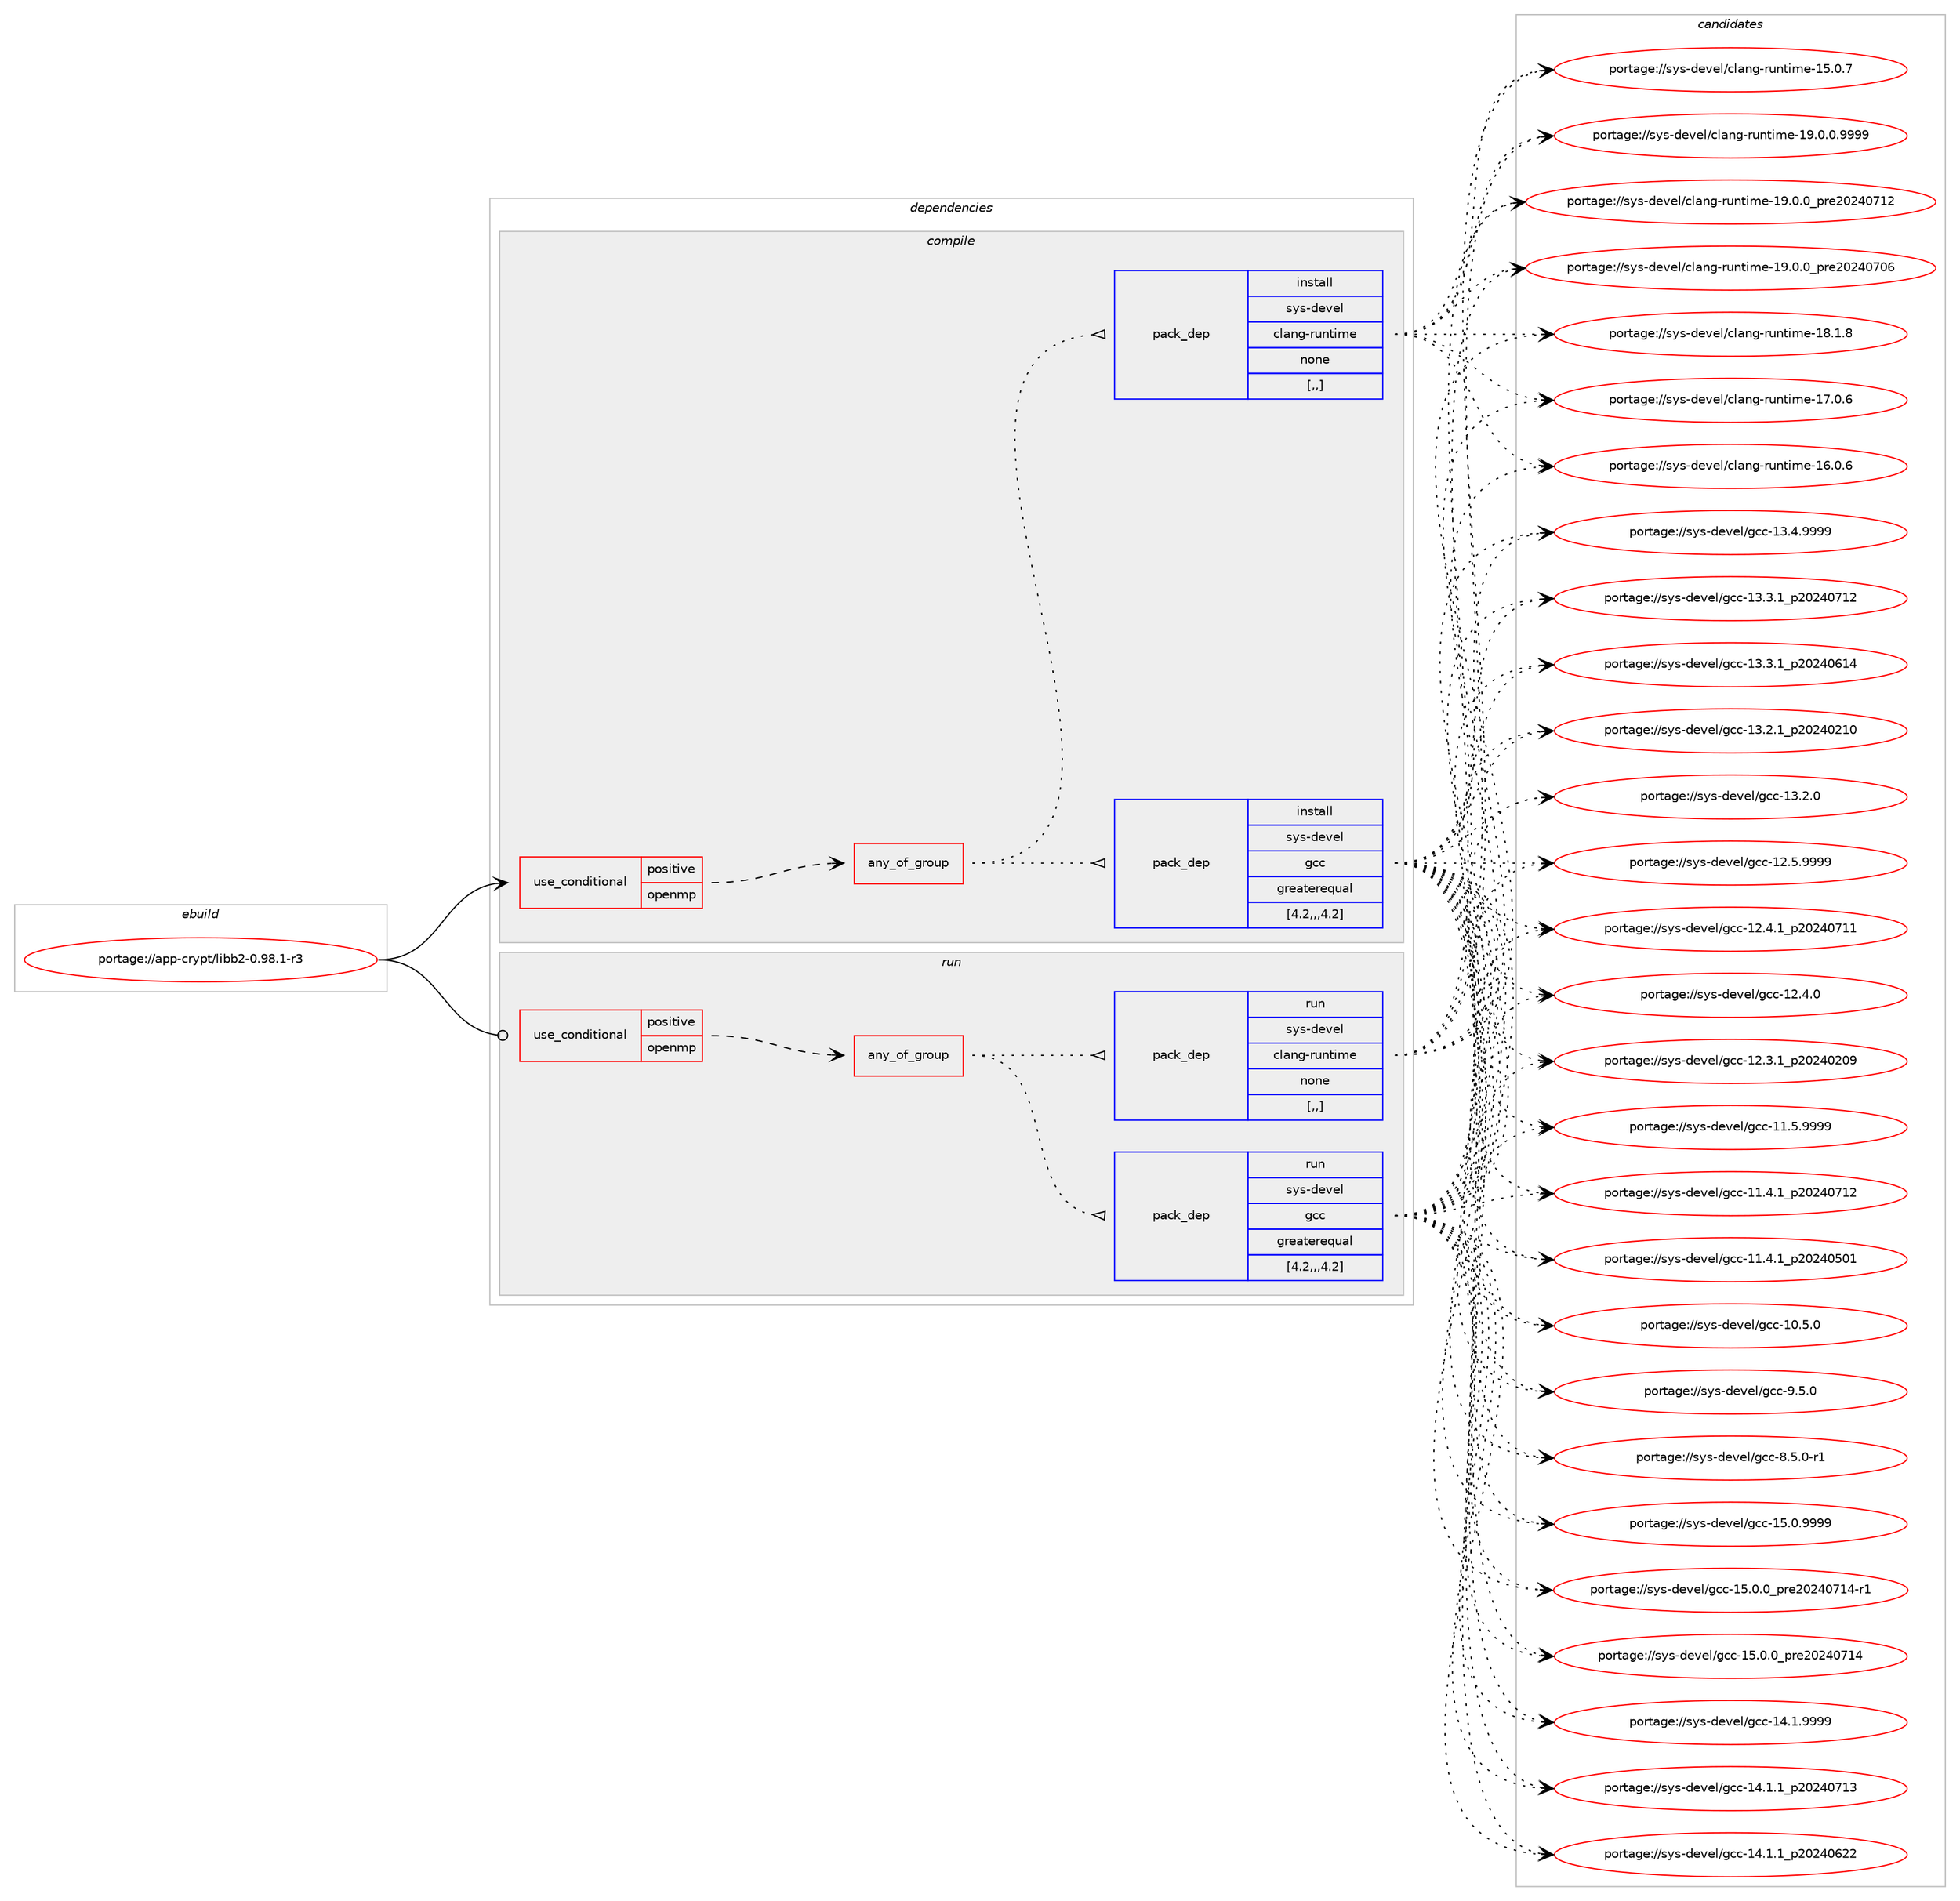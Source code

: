 digraph prolog {

# *************
# Graph options
# *************

newrank=true;
concentrate=true;
compound=true;
graph [rankdir=LR,fontname=Helvetica,fontsize=10,ranksep=1.5];#, ranksep=2.5, nodesep=0.2];
edge  [arrowhead=vee];
node  [fontname=Helvetica,fontsize=10];

# **********
# The ebuild
# **********

subgraph cluster_leftcol {
color=gray;
label=<<i>ebuild</i>>;
id [label="portage://app-crypt/libb2-0.98.1-r3", color=red, width=4, href="../app-crypt/libb2-0.98.1-r3.svg"];
}

# ****************
# The dependencies
# ****************

subgraph cluster_midcol {
color=gray;
label=<<i>dependencies</i>>;
subgraph cluster_compile {
fillcolor="#eeeeee";
style=filled;
label=<<i>compile</i>>;
subgraph cond3541 {
dependency13342 [label=<<TABLE BORDER="0" CELLBORDER="1" CELLSPACING="0" CELLPADDING="4"><TR><TD ROWSPAN="3" CELLPADDING="10">use_conditional</TD></TR><TR><TD>positive</TD></TR><TR><TD>openmp</TD></TR></TABLE>>, shape=none, color=red];
subgraph any76 {
dependency13343 [label=<<TABLE BORDER="0" CELLBORDER="1" CELLSPACING="0" CELLPADDING="4"><TR><TD CELLPADDING="10">any_of_group</TD></TR></TABLE>>, shape=none, color=red];subgraph pack9723 {
dependency13344 [label=<<TABLE BORDER="0" CELLBORDER="1" CELLSPACING="0" CELLPADDING="4" WIDTH="220"><TR><TD ROWSPAN="6" CELLPADDING="30">pack_dep</TD></TR><TR><TD WIDTH="110">install</TD></TR><TR><TD>sys-devel</TD></TR><TR><TD>gcc</TD></TR><TR><TD>greaterequal</TD></TR><TR><TD>[4.2,,,4.2]</TD></TR></TABLE>>, shape=none, color=blue];
}
dependency13343:e -> dependency13344:w [weight=20,style="dotted",arrowhead="oinv"];
subgraph pack9724 {
dependency13345 [label=<<TABLE BORDER="0" CELLBORDER="1" CELLSPACING="0" CELLPADDING="4" WIDTH="220"><TR><TD ROWSPAN="6" CELLPADDING="30">pack_dep</TD></TR><TR><TD WIDTH="110">install</TD></TR><TR><TD>sys-devel</TD></TR><TR><TD>clang-runtime</TD></TR><TR><TD>none</TD></TR><TR><TD>[,,]</TD></TR></TABLE>>, shape=none, color=blue];
}
dependency13343:e -> dependency13345:w [weight=20,style="dotted",arrowhead="oinv"];
}
dependency13342:e -> dependency13343:w [weight=20,style="dashed",arrowhead="vee"];
}
id:e -> dependency13342:w [weight=20,style="solid",arrowhead="vee"];
}
subgraph cluster_compileandrun {
fillcolor="#eeeeee";
style=filled;
label=<<i>compile and run</i>>;
}
subgraph cluster_run {
fillcolor="#eeeeee";
style=filled;
label=<<i>run</i>>;
subgraph cond3542 {
dependency13346 [label=<<TABLE BORDER="0" CELLBORDER="1" CELLSPACING="0" CELLPADDING="4"><TR><TD ROWSPAN="3" CELLPADDING="10">use_conditional</TD></TR><TR><TD>positive</TD></TR><TR><TD>openmp</TD></TR></TABLE>>, shape=none, color=red];
subgraph any77 {
dependency13347 [label=<<TABLE BORDER="0" CELLBORDER="1" CELLSPACING="0" CELLPADDING="4"><TR><TD CELLPADDING="10">any_of_group</TD></TR></TABLE>>, shape=none, color=red];subgraph pack9725 {
dependency13348 [label=<<TABLE BORDER="0" CELLBORDER="1" CELLSPACING="0" CELLPADDING="4" WIDTH="220"><TR><TD ROWSPAN="6" CELLPADDING="30">pack_dep</TD></TR><TR><TD WIDTH="110">run</TD></TR><TR><TD>sys-devel</TD></TR><TR><TD>gcc</TD></TR><TR><TD>greaterequal</TD></TR><TR><TD>[4.2,,,4.2]</TD></TR></TABLE>>, shape=none, color=blue];
}
dependency13347:e -> dependency13348:w [weight=20,style="dotted",arrowhead="oinv"];
subgraph pack9726 {
dependency13349 [label=<<TABLE BORDER="0" CELLBORDER="1" CELLSPACING="0" CELLPADDING="4" WIDTH="220"><TR><TD ROWSPAN="6" CELLPADDING="30">pack_dep</TD></TR><TR><TD WIDTH="110">run</TD></TR><TR><TD>sys-devel</TD></TR><TR><TD>clang-runtime</TD></TR><TR><TD>none</TD></TR><TR><TD>[,,]</TD></TR></TABLE>>, shape=none, color=blue];
}
dependency13347:e -> dependency13349:w [weight=20,style="dotted",arrowhead="oinv"];
}
dependency13346:e -> dependency13347:w [weight=20,style="dashed",arrowhead="vee"];
}
id:e -> dependency13346:w [weight=20,style="solid",arrowhead="odot"];
}
}

# **************
# The candidates
# **************

subgraph cluster_choices {
rank=same;
color=gray;
label=<<i>candidates</i>>;

subgraph choice9723 {
color=black;
nodesep=1;
choice1151211154510010111810110847103999945495346484657575757 [label="portage://sys-devel/gcc-15.0.9999", color=red, width=4,href="../sys-devel/gcc-15.0.9999.svg"];
choice11512111545100101118101108471039999454953464846489511211410150485052485549524511449 [label="portage://sys-devel/gcc-15.0.0_pre20240714-r1", color=red, width=4,href="../sys-devel/gcc-15.0.0_pre20240714-r1.svg"];
choice1151211154510010111810110847103999945495346484648951121141015048505248554952 [label="portage://sys-devel/gcc-15.0.0_pre20240714", color=red, width=4,href="../sys-devel/gcc-15.0.0_pre20240714.svg"];
choice1151211154510010111810110847103999945495246494657575757 [label="portage://sys-devel/gcc-14.1.9999", color=red, width=4,href="../sys-devel/gcc-14.1.9999.svg"];
choice1151211154510010111810110847103999945495246494649951125048505248554951 [label="portage://sys-devel/gcc-14.1.1_p20240713", color=red, width=4,href="../sys-devel/gcc-14.1.1_p20240713.svg"];
choice1151211154510010111810110847103999945495246494649951125048505248545050 [label="portage://sys-devel/gcc-14.1.1_p20240622", color=red, width=4,href="../sys-devel/gcc-14.1.1_p20240622.svg"];
choice1151211154510010111810110847103999945495146524657575757 [label="portage://sys-devel/gcc-13.4.9999", color=red, width=4,href="../sys-devel/gcc-13.4.9999.svg"];
choice1151211154510010111810110847103999945495146514649951125048505248554950 [label="portage://sys-devel/gcc-13.3.1_p20240712", color=red, width=4,href="../sys-devel/gcc-13.3.1_p20240712.svg"];
choice1151211154510010111810110847103999945495146514649951125048505248544952 [label="portage://sys-devel/gcc-13.3.1_p20240614", color=red, width=4,href="../sys-devel/gcc-13.3.1_p20240614.svg"];
choice1151211154510010111810110847103999945495146504649951125048505248504948 [label="portage://sys-devel/gcc-13.2.1_p20240210", color=red, width=4,href="../sys-devel/gcc-13.2.1_p20240210.svg"];
choice1151211154510010111810110847103999945495146504648 [label="portage://sys-devel/gcc-13.2.0", color=red, width=4,href="../sys-devel/gcc-13.2.0.svg"];
choice1151211154510010111810110847103999945495046534657575757 [label="portage://sys-devel/gcc-12.5.9999", color=red, width=4,href="../sys-devel/gcc-12.5.9999.svg"];
choice1151211154510010111810110847103999945495046524649951125048505248554949 [label="portage://sys-devel/gcc-12.4.1_p20240711", color=red, width=4,href="../sys-devel/gcc-12.4.1_p20240711.svg"];
choice1151211154510010111810110847103999945495046524648 [label="portage://sys-devel/gcc-12.4.0", color=red, width=4,href="../sys-devel/gcc-12.4.0.svg"];
choice1151211154510010111810110847103999945495046514649951125048505248504857 [label="portage://sys-devel/gcc-12.3.1_p20240209", color=red, width=4,href="../sys-devel/gcc-12.3.1_p20240209.svg"];
choice1151211154510010111810110847103999945494946534657575757 [label="portage://sys-devel/gcc-11.5.9999", color=red, width=4,href="../sys-devel/gcc-11.5.9999.svg"];
choice1151211154510010111810110847103999945494946524649951125048505248554950 [label="portage://sys-devel/gcc-11.4.1_p20240712", color=red, width=4,href="../sys-devel/gcc-11.4.1_p20240712.svg"];
choice1151211154510010111810110847103999945494946524649951125048505248534849 [label="portage://sys-devel/gcc-11.4.1_p20240501", color=red, width=4,href="../sys-devel/gcc-11.4.1_p20240501.svg"];
choice1151211154510010111810110847103999945494846534648 [label="portage://sys-devel/gcc-10.5.0", color=red, width=4,href="../sys-devel/gcc-10.5.0.svg"];
choice11512111545100101118101108471039999455746534648 [label="portage://sys-devel/gcc-9.5.0", color=red, width=4,href="../sys-devel/gcc-9.5.0.svg"];
choice115121115451001011181011084710399994556465346484511449 [label="portage://sys-devel/gcc-8.5.0-r1", color=red, width=4,href="../sys-devel/gcc-8.5.0-r1.svg"];
dependency13344:e -> choice1151211154510010111810110847103999945495346484657575757:w [style=dotted,weight="100"];
dependency13344:e -> choice11512111545100101118101108471039999454953464846489511211410150485052485549524511449:w [style=dotted,weight="100"];
dependency13344:e -> choice1151211154510010111810110847103999945495346484648951121141015048505248554952:w [style=dotted,weight="100"];
dependency13344:e -> choice1151211154510010111810110847103999945495246494657575757:w [style=dotted,weight="100"];
dependency13344:e -> choice1151211154510010111810110847103999945495246494649951125048505248554951:w [style=dotted,weight="100"];
dependency13344:e -> choice1151211154510010111810110847103999945495246494649951125048505248545050:w [style=dotted,weight="100"];
dependency13344:e -> choice1151211154510010111810110847103999945495146524657575757:w [style=dotted,weight="100"];
dependency13344:e -> choice1151211154510010111810110847103999945495146514649951125048505248554950:w [style=dotted,weight="100"];
dependency13344:e -> choice1151211154510010111810110847103999945495146514649951125048505248544952:w [style=dotted,weight="100"];
dependency13344:e -> choice1151211154510010111810110847103999945495146504649951125048505248504948:w [style=dotted,weight="100"];
dependency13344:e -> choice1151211154510010111810110847103999945495146504648:w [style=dotted,weight="100"];
dependency13344:e -> choice1151211154510010111810110847103999945495046534657575757:w [style=dotted,weight="100"];
dependency13344:e -> choice1151211154510010111810110847103999945495046524649951125048505248554949:w [style=dotted,weight="100"];
dependency13344:e -> choice1151211154510010111810110847103999945495046524648:w [style=dotted,weight="100"];
dependency13344:e -> choice1151211154510010111810110847103999945495046514649951125048505248504857:w [style=dotted,weight="100"];
dependency13344:e -> choice1151211154510010111810110847103999945494946534657575757:w [style=dotted,weight="100"];
dependency13344:e -> choice1151211154510010111810110847103999945494946524649951125048505248554950:w [style=dotted,weight="100"];
dependency13344:e -> choice1151211154510010111810110847103999945494946524649951125048505248534849:w [style=dotted,weight="100"];
dependency13344:e -> choice1151211154510010111810110847103999945494846534648:w [style=dotted,weight="100"];
dependency13344:e -> choice11512111545100101118101108471039999455746534648:w [style=dotted,weight="100"];
dependency13344:e -> choice115121115451001011181011084710399994556465346484511449:w [style=dotted,weight="100"];
}
subgraph choice9724 {
color=black;
nodesep=1;
choice1151211154510010111810110847991089711010345114117110116105109101454957464846484657575757 [label="portage://sys-devel/clang-runtime-19.0.0.9999", color=red, width=4,href="../sys-devel/clang-runtime-19.0.0.9999.svg"];
choice115121115451001011181011084799108971101034511411711011610510910145495746484648951121141015048505248554950 [label="portage://sys-devel/clang-runtime-19.0.0_pre20240712", color=red, width=4,href="../sys-devel/clang-runtime-19.0.0_pre20240712.svg"];
choice115121115451001011181011084799108971101034511411711011610510910145495746484648951121141015048505248554854 [label="portage://sys-devel/clang-runtime-19.0.0_pre20240706", color=red, width=4,href="../sys-devel/clang-runtime-19.0.0_pre20240706.svg"];
choice115121115451001011181011084799108971101034511411711011610510910145495646494656 [label="portage://sys-devel/clang-runtime-18.1.8", color=red, width=4,href="../sys-devel/clang-runtime-18.1.8.svg"];
choice115121115451001011181011084799108971101034511411711011610510910145495546484654 [label="portage://sys-devel/clang-runtime-17.0.6", color=red, width=4,href="../sys-devel/clang-runtime-17.0.6.svg"];
choice115121115451001011181011084799108971101034511411711011610510910145495446484654 [label="portage://sys-devel/clang-runtime-16.0.6", color=red, width=4,href="../sys-devel/clang-runtime-16.0.6.svg"];
choice115121115451001011181011084799108971101034511411711011610510910145495346484655 [label="portage://sys-devel/clang-runtime-15.0.7", color=red, width=4,href="../sys-devel/clang-runtime-15.0.7.svg"];
dependency13345:e -> choice1151211154510010111810110847991089711010345114117110116105109101454957464846484657575757:w [style=dotted,weight="100"];
dependency13345:e -> choice115121115451001011181011084799108971101034511411711011610510910145495746484648951121141015048505248554950:w [style=dotted,weight="100"];
dependency13345:e -> choice115121115451001011181011084799108971101034511411711011610510910145495746484648951121141015048505248554854:w [style=dotted,weight="100"];
dependency13345:e -> choice115121115451001011181011084799108971101034511411711011610510910145495646494656:w [style=dotted,weight="100"];
dependency13345:e -> choice115121115451001011181011084799108971101034511411711011610510910145495546484654:w [style=dotted,weight="100"];
dependency13345:e -> choice115121115451001011181011084799108971101034511411711011610510910145495446484654:w [style=dotted,weight="100"];
dependency13345:e -> choice115121115451001011181011084799108971101034511411711011610510910145495346484655:w [style=dotted,weight="100"];
}
subgraph choice9725 {
color=black;
nodesep=1;
choice1151211154510010111810110847103999945495346484657575757 [label="portage://sys-devel/gcc-15.0.9999", color=red, width=4,href="../sys-devel/gcc-15.0.9999.svg"];
choice11512111545100101118101108471039999454953464846489511211410150485052485549524511449 [label="portage://sys-devel/gcc-15.0.0_pre20240714-r1", color=red, width=4,href="../sys-devel/gcc-15.0.0_pre20240714-r1.svg"];
choice1151211154510010111810110847103999945495346484648951121141015048505248554952 [label="portage://sys-devel/gcc-15.0.0_pre20240714", color=red, width=4,href="../sys-devel/gcc-15.0.0_pre20240714.svg"];
choice1151211154510010111810110847103999945495246494657575757 [label="portage://sys-devel/gcc-14.1.9999", color=red, width=4,href="../sys-devel/gcc-14.1.9999.svg"];
choice1151211154510010111810110847103999945495246494649951125048505248554951 [label="portage://sys-devel/gcc-14.1.1_p20240713", color=red, width=4,href="../sys-devel/gcc-14.1.1_p20240713.svg"];
choice1151211154510010111810110847103999945495246494649951125048505248545050 [label="portage://sys-devel/gcc-14.1.1_p20240622", color=red, width=4,href="../sys-devel/gcc-14.1.1_p20240622.svg"];
choice1151211154510010111810110847103999945495146524657575757 [label="portage://sys-devel/gcc-13.4.9999", color=red, width=4,href="../sys-devel/gcc-13.4.9999.svg"];
choice1151211154510010111810110847103999945495146514649951125048505248554950 [label="portage://sys-devel/gcc-13.3.1_p20240712", color=red, width=4,href="../sys-devel/gcc-13.3.1_p20240712.svg"];
choice1151211154510010111810110847103999945495146514649951125048505248544952 [label="portage://sys-devel/gcc-13.3.1_p20240614", color=red, width=4,href="../sys-devel/gcc-13.3.1_p20240614.svg"];
choice1151211154510010111810110847103999945495146504649951125048505248504948 [label="portage://sys-devel/gcc-13.2.1_p20240210", color=red, width=4,href="../sys-devel/gcc-13.2.1_p20240210.svg"];
choice1151211154510010111810110847103999945495146504648 [label="portage://sys-devel/gcc-13.2.0", color=red, width=4,href="../sys-devel/gcc-13.2.0.svg"];
choice1151211154510010111810110847103999945495046534657575757 [label="portage://sys-devel/gcc-12.5.9999", color=red, width=4,href="../sys-devel/gcc-12.5.9999.svg"];
choice1151211154510010111810110847103999945495046524649951125048505248554949 [label="portage://sys-devel/gcc-12.4.1_p20240711", color=red, width=4,href="../sys-devel/gcc-12.4.1_p20240711.svg"];
choice1151211154510010111810110847103999945495046524648 [label="portage://sys-devel/gcc-12.4.0", color=red, width=4,href="../sys-devel/gcc-12.4.0.svg"];
choice1151211154510010111810110847103999945495046514649951125048505248504857 [label="portage://sys-devel/gcc-12.3.1_p20240209", color=red, width=4,href="../sys-devel/gcc-12.3.1_p20240209.svg"];
choice1151211154510010111810110847103999945494946534657575757 [label="portage://sys-devel/gcc-11.5.9999", color=red, width=4,href="../sys-devel/gcc-11.5.9999.svg"];
choice1151211154510010111810110847103999945494946524649951125048505248554950 [label="portage://sys-devel/gcc-11.4.1_p20240712", color=red, width=4,href="../sys-devel/gcc-11.4.1_p20240712.svg"];
choice1151211154510010111810110847103999945494946524649951125048505248534849 [label="portage://sys-devel/gcc-11.4.1_p20240501", color=red, width=4,href="../sys-devel/gcc-11.4.1_p20240501.svg"];
choice1151211154510010111810110847103999945494846534648 [label="portage://sys-devel/gcc-10.5.0", color=red, width=4,href="../sys-devel/gcc-10.5.0.svg"];
choice11512111545100101118101108471039999455746534648 [label="portage://sys-devel/gcc-9.5.0", color=red, width=4,href="../sys-devel/gcc-9.5.0.svg"];
choice115121115451001011181011084710399994556465346484511449 [label="portage://sys-devel/gcc-8.5.0-r1", color=red, width=4,href="../sys-devel/gcc-8.5.0-r1.svg"];
dependency13348:e -> choice1151211154510010111810110847103999945495346484657575757:w [style=dotted,weight="100"];
dependency13348:e -> choice11512111545100101118101108471039999454953464846489511211410150485052485549524511449:w [style=dotted,weight="100"];
dependency13348:e -> choice1151211154510010111810110847103999945495346484648951121141015048505248554952:w [style=dotted,weight="100"];
dependency13348:e -> choice1151211154510010111810110847103999945495246494657575757:w [style=dotted,weight="100"];
dependency13348:e -> choice1151211154510010111810110847103999945495246494649951125048505248554951:w [style=dotted,weight="100"];
dependency13348:e -> choice1151211154510010111810110847103999945495246494649951125048505248545050:w [style=dotted,weight="100"];
dependency13348:e -> choice1151211154510010111810110847103999945495146524657575757:w [style=dotted,weight="100"];
dependency13348:e -> choice1151211154510010111810110847103999945495146514649951125048505248554950:w [style=dotted,weight="100"];
dependency13348:e -> choice1151211154510010111810110847103999945495146514649951125048505248544952:w [style=dotted,weight="100"];
dependency13348:e -> choice1151211154510010111810110847103999945495146504649951125048505248504948:w [style=dotted,weight="100"];
dependency13348:e -> choice1151211154510010111810110847103999945495146504648:w [style=dotted,weight="100"];
dependency13348:e -> choice1151211154510010111810110847103999945495046534657575757:w [style=dotted,weight="100"];
dependency13348:e -> choice1151211154510010111810110847103999945495046524649951125048505248554949:w [style=dotted,weight="100"];
dependency13348:e -> choice1151211154510010111810110847103999945495046524648:w [style=dotted,weight="100"];
dependency13348:e -> choice1151211154510010111810110847103999945495046514649951125048505248504857:w [style=dotted,weight="100"];
dependency13348:e -> choice1151211154510010111810110847103999945494946534657575757:w [style=dotted,weight="100"];
dependency13348:e -> choice1151211154510010111810110847103999945494946524649951125048505248554950:w [style=dotted,weight="100"];
dependency13348:e -> choice1151211154510010111810110847103999945494946524649951125048505248534849:w [style=dotted,weight="100"];
dependency13348:e -> choice1151211154510010111810110847103999945494846534648:w [style=dotted,weight="100"];
dependency13348:e -> choice11512111545100101118101108471039999455746534648:w [style=dotted,weight="100"];
dependency13348:e -> choice115121115451001011181011084710399994556465346484511449:w [style=dotted,weight="100"];
}
subgraph choice9726 {
color=black;
nodesep=1;
choice1151211154510010111810110847991089711010345114117110116105109101454957464846484657575757 [label="portage://sys-devel/clang-runtime-19.0.0.9999", color=red, width=4,href="../sys-devel/clang-runtime-19.0.0.9999.svg"];
choice115121115451001011181011084799108971101034511411711011610510910145495746484648951121141015048505248554950 [label="portage://sys-devel/clang-runtime-19.0.0_pre20240712", color=red, width=4,href="../sys-devel/clang-runtime-19.0.0_pre20240712.svg"];
choice115121115451001011181011084799108971101034511411711011610510910145495746484648951121141015048505248554854 [label="portage://sys-devel/clang-runtime-19.0.0_pre20240706", color=red, width=4,href="../sys-devel/clang-runtime-19.0.0_pre20240706.svg"];
choice115121115451001011181011084799108971101034511411711011610510910145495646494656 [label="portage://sys-devel/clang-runtime-18.1.8", color=red, width=4,href="../sys-devel/clang-runtime-18.1.8.svg"];
choice115121115451001011181011084799108971101034511411711011610510910145495546484654 [label="portage://sys-devel/clang-runtime-17.0.6", color=red, width=4,href="../sys-devel/clang-runtime-17.0.6.svg"];
choice115121115451001011181011084799108971101034511411711011610510910145495446484654 [label="portage://sys-devel/clang-runtime-16.0.6", color=red, width=4,href="../sys-devel/clang-runtime-16.0.6.svg"];
choice115121115451001011181011084799108971101034511411711011610510910145495346484655 [label="portage://sys-devel/clang-runtime-15.0.7", color=red, width=4,href="../sys-devel/clang-runtime-15.0.7.svg"];
dependency13349:e -> choice1151211154510010111810110847991089711010345114117110116105109101454957464846484657575757:w [style=dotted,weight="100"];
dependency13349:e -> choice115121115451001011181011084799108971101034511411711011610510910145495746484648951121141015048505248554950:w [style=dotted,weight="100"];
dependency13349:e -> choice115121115451001011181011084799108971101034511411711011610510910145495746484648951121141015048505248554854:w [style=dotted,weight="100"];
dependency13349:e -> choice115121115451001011181011084799108971101034511411711011610510910145495646494656:w [style=dotted,weight="100"];
dependency13349:e -> choice115121115451001011181011084799108971101034511411711011610510910145495546484654:w [style=dotted,weight="100"];
dependency13349:e -> choice115121115451001011181011084799108971101034511411711011610510910145495446484654:w [style=dotted,weight="100"];
dependency13349:e -> choice115121115451001011181011084799108971101034511411711011610510910145495346484655:w [style=dotted,weight="100"];
}
}

}
